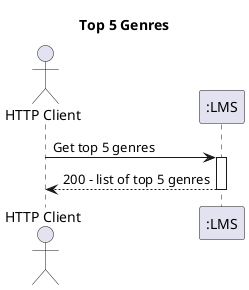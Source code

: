 @startuml
title Top 5 Genres
actor HTTP_Client as "HTTP Client"
participant LMS as ":LMS"
autoactivate on

HTTP_Client -> LMS : Get top 5 genres
LMS --> HTTP_Client : 200 - list of top 5 genres

@enduml